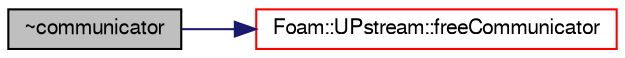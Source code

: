 digraph "~communicator"
{
  bgcolor="transparent";
  edge [fontname="FreeSans",fontsize="10",labelfontname="FreeSans",labelfontsize="10"];
  node [fontname="FreeSans",fontsize="10",shape=record];
  rankdir="LR";
  Node2 [label="~communicator",height=0.2,width=0.4,color="black", fillcolor="grey75", style="filled", fontcolor="black"];
  Node2 -> Node3 [color="midnightblue",fontsize="10",style="solid",fontname="FreeSans"];
  Node3 [label="Foam::UPstream::freeCommunicator",height=0.2,width=0.4,color="red",URL="$a26270.html#a3179018baba7416f21d8f0c21bf11a62",tooltip="Free a previously allocated communicator. "];
}
